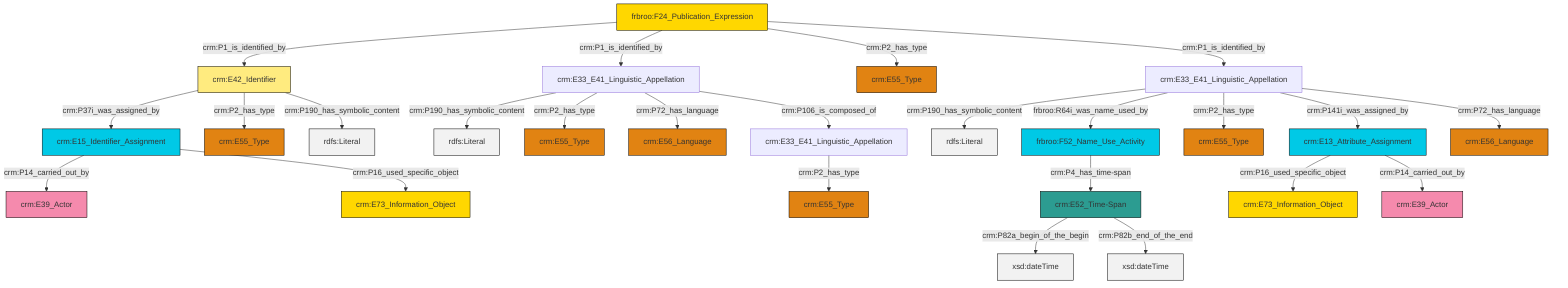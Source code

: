 graph TD
classDef Literal fill:#f2f2f2,stroke:#000000;
classDef CRM_Entity fill:#FFFFFF,stroke:#000000;
classDef Temporal_Entity fill:#00C9E6, stroke:#000000;
classDef Type fill:#E18312, stroke:#000000;
classDef Time-Span fill:#2C9C91, stroke:#000000;
classDef Appellation fill:#FFEB7F, stroke:#000000;
classDef Place fill:#008836, stroke:#000000;
classDef Persistent_Item fill:#B266B2, stroke:#000000;
classDef Conceptual_Object fill:#FFD700, stroke:#000000;
classDef Physical_Thing fill:#D2B48C, stroke:#000000;
classDef Actor fill:#f58aad, stroke:#000000;
classDef PC_Classes fill:#4ce600, stroke:#000000;
classDef Multi fill:#cccccc,stroke:#000000;

0["crm:E33_E41_Linguistic_Appellation"]:::Default -->|crm:P190_has_symbolic_content| 1[rdfs:Literal]:::Literal
0["crm:E33_E41_Linguistic_Appellation"]:::Default -->|frbroo:R64i_was_name_used_by| 6["frbroo:F52_Name_Use_Activity"]:::Temporal_Entity
7["crm:E33_E41_Linguistic_Appellation"]:::Default -->|crm:P190_has_symbolic_content| 8[rdfs:Literal]:::Literal
12["frbroo:F24_Publication_Expression"]:::Conceptual_Object -->|crm:P1_is_identified_by| 13["crm:E42_Identifier"]:::Appellation
13["crm:E42_Identifier"]:::Appellation -->|crm:P37i_was_assigned_by| 25["crm:E15_Identifier_Assignment"]:::Temporal_Entity
7["crm:E33_E41_Linguistic_Appellation"]:::Default -->|crm:P2_has_type| 18["crm:E55_Type"]:::Type
0["crm:E33_E41_Linguistic_Appellation"]:::Default -->|crm:P2_has_type| 2["crm:E55_Type"]:::Type
12["frbroo:F24_Publication_Expression"]:::Conceptual_Object -->|crm:P1_is_identified_by| 7["crm:E33_E41_Linguistic_Appellation"]:::Default
30["crm:E13_Attribute_Assignment"]:::Temporal_Entity -->|crm:P16_used_specific_object| 31["crm:E73_Information_Object"]:::Conceptual_Object
6["frbroo:F52_Name_Use_Activity"]:::Temporal_Entity -->|crm:P4_has_time-span| 32["crm:E52_Time-Span"]:::Time-Span
25["crm:E15_Identifier_Assignment"]:::Temporal_Entity -->|crm:P14_carried_out_by| 14["crm:E39_Actor"]:::Actor
32["crm:E52_Time-Span"]:::Time-Span -->|crm:P82a_begin_of_the_begin| 34[xsd:dateTime]:::Literal
0["crm:E33_E41_Linguistic_Appellation"]:::Default -->|crm:P141i_was_assigned_by| 30["crm:E13_Attribute_Assignment"]:::Temporal_Entity
30["crm:E13_Attribute_Assignment"]:::Temporal_Entity -->|crm:P14_carried_out_by| 26["crm:E39_Actor"]:::Actor
25["crm:E15_Identifier_Assignment"]:::Temporal_Entity -->|crm:P16_used_specific_object| 23["crm:E73_Information_Object"]:::Conceptual_Object
32["crm:E52_Time-Span"]:::Time-Span -->|crm:P82b_end_of_the_end| 37[xsd:dateTime]:::Literal
10["crm:E33_E41_Linguistic_Appellation"]:::Default -->|crm:P2_has_type| 16["crm:E55_Type"]:::Type
13["crm:E42_Identifier"]:::Appellation -->|crm:P2_has_type| 38["crm:E55_Type"]:::Type
12["frbroo:F24_Publication_Expression"]:::Conceptual_Object -->|crm:P2_has_type| 4["crm:E55_Type"]:::Type
13["crm:E42_Identifier"]:::Appellation -->|crm:P190_has_symbolic_content| 39[rdfs:Literal]:::Literal
7["crm:E33_E41_Linguistic_Appellation"]:::Default -->|crm:P72_has_language| 28["crm:E56_Language"]:::Type
7["crm:E33_E41_Linguistic_Appellation"]:::Default -->|crm:P106_is_composed_of| 10["crm:E33_E41_Linguistic_Appellation"]:::Default
0["crm:E33_E41_Linguistic_Appellation"]:::Default -->|crm:P72_has_language| 40["crm:E56_Language"]:::Type
12["frbroo:F24_Publication_Expression"]:::Conceptual_Object -->|crm:P1_is_identified_by| 0["crm:E33_E41_Linguistic_Appellation"]:::Default